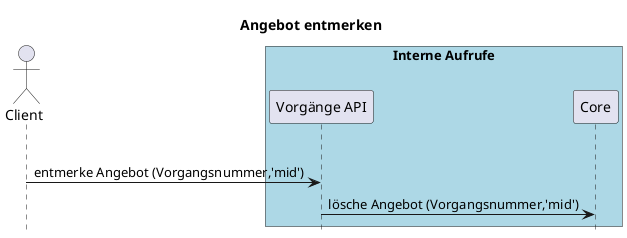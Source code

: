 @startuml

hide footbox

title Angebot entmerken

actor Client as client


box "Interne Aufrufe" #LightBlue
  participant "Vorgänge API" as vorgaenge_api
  participant "Core" as core
end box



hide footbox

|||
client -> vorgaenge_api: entmerke Angebot (Vorgangsnummer,'mid')
vorgaenge_api -> core: lösche Angebot (Vorgangsnummer,'mid')


@enduml